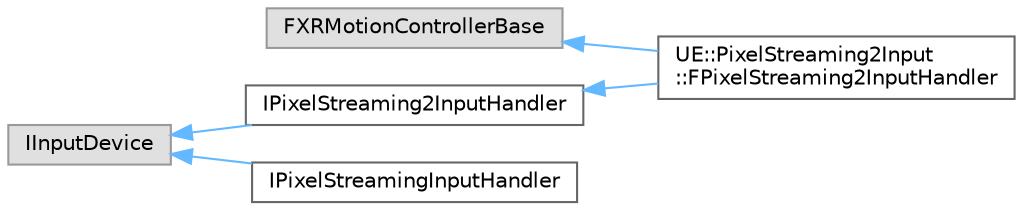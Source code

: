 digraph "Graphical Class Hierarchy"
{
 // INTERACTIVE_SVG=YES
 // LATEX_PDF_SIZE
  bgcolor="transparent";
  edge [fontname=Helvetica,fontsize=10,labelfontname=Helvetica,labelfontsize=10];
  node [fontname=Helvetica,fontsize=10,shape=box,height=0.2,width=0.4];
  rankdir="LR";
  Node0 [id="Node000000",label="FXRMotionControllerBase",height=0.2,width=0.4,color="grey60", fillcolor="#E0E0E0", style="filled",tooltip=" "];
  Node0 -> Node1 [id="edge5236_Node000000_Node000001",dir="back",color="steelblue1",style="solid",tooltip=" "];
  Node1 [id="Node000001",label="UE::PixelStreaming2Input\l::FPixelStreaming2InputHandler",height=0.2,width=0.4,color="grey40", fillcolor="white", style="filled",URL="$de/d96/classUE_1_1PixelStreaming2Input_1_1FPixelStreaming2InputHandler.html",tooltip=" "];
  Node3 [id="Node000003",label="IInputDevice",height=0.2,width=0.4,color="grey60", fillcolor="#E0E0E0", style="filled",tooltip=" "];
  Node3 -> Node2 [id="edge5237_Node000003_Node000002",dir="back",color="steelblue1",style="solid",tooltip=" "];
  Node2 [id="Node000002",label="IPixelStreaming2InputHandler",height=0.2,width=0.4,color="grey40", fillcolor="white", style="filled",URL="$d5/d5b/classIPixelStreaming2InputHandler.html",tooltip="The IPixelStreaming2InputHandler, used to handle input from a remote peer and pass it to UE according..."];
  Node2 -> Node1 [id="edge5238_Node000002_Node000001",dir="back",color="steelblue1",style="solid",tooltip=" "];
  Node3 -> Node4 [id="edge5239_Node000003_Node000004",dir="back",color="steelblue1",style="solid",tooltip=" "];
  Node4 [id="Node000004",label="IPixelStreamingInputHandler",height=0.2,width=0.4,color="grey40", fillcolor="white", style="filled",URL="$d5/d6b/classIPixelStreamingInputHandler.html",tooltip="The IPixelStreamingInputHandler, used to handle input from a remote peer and pass it to UE accordingl..."];
}
